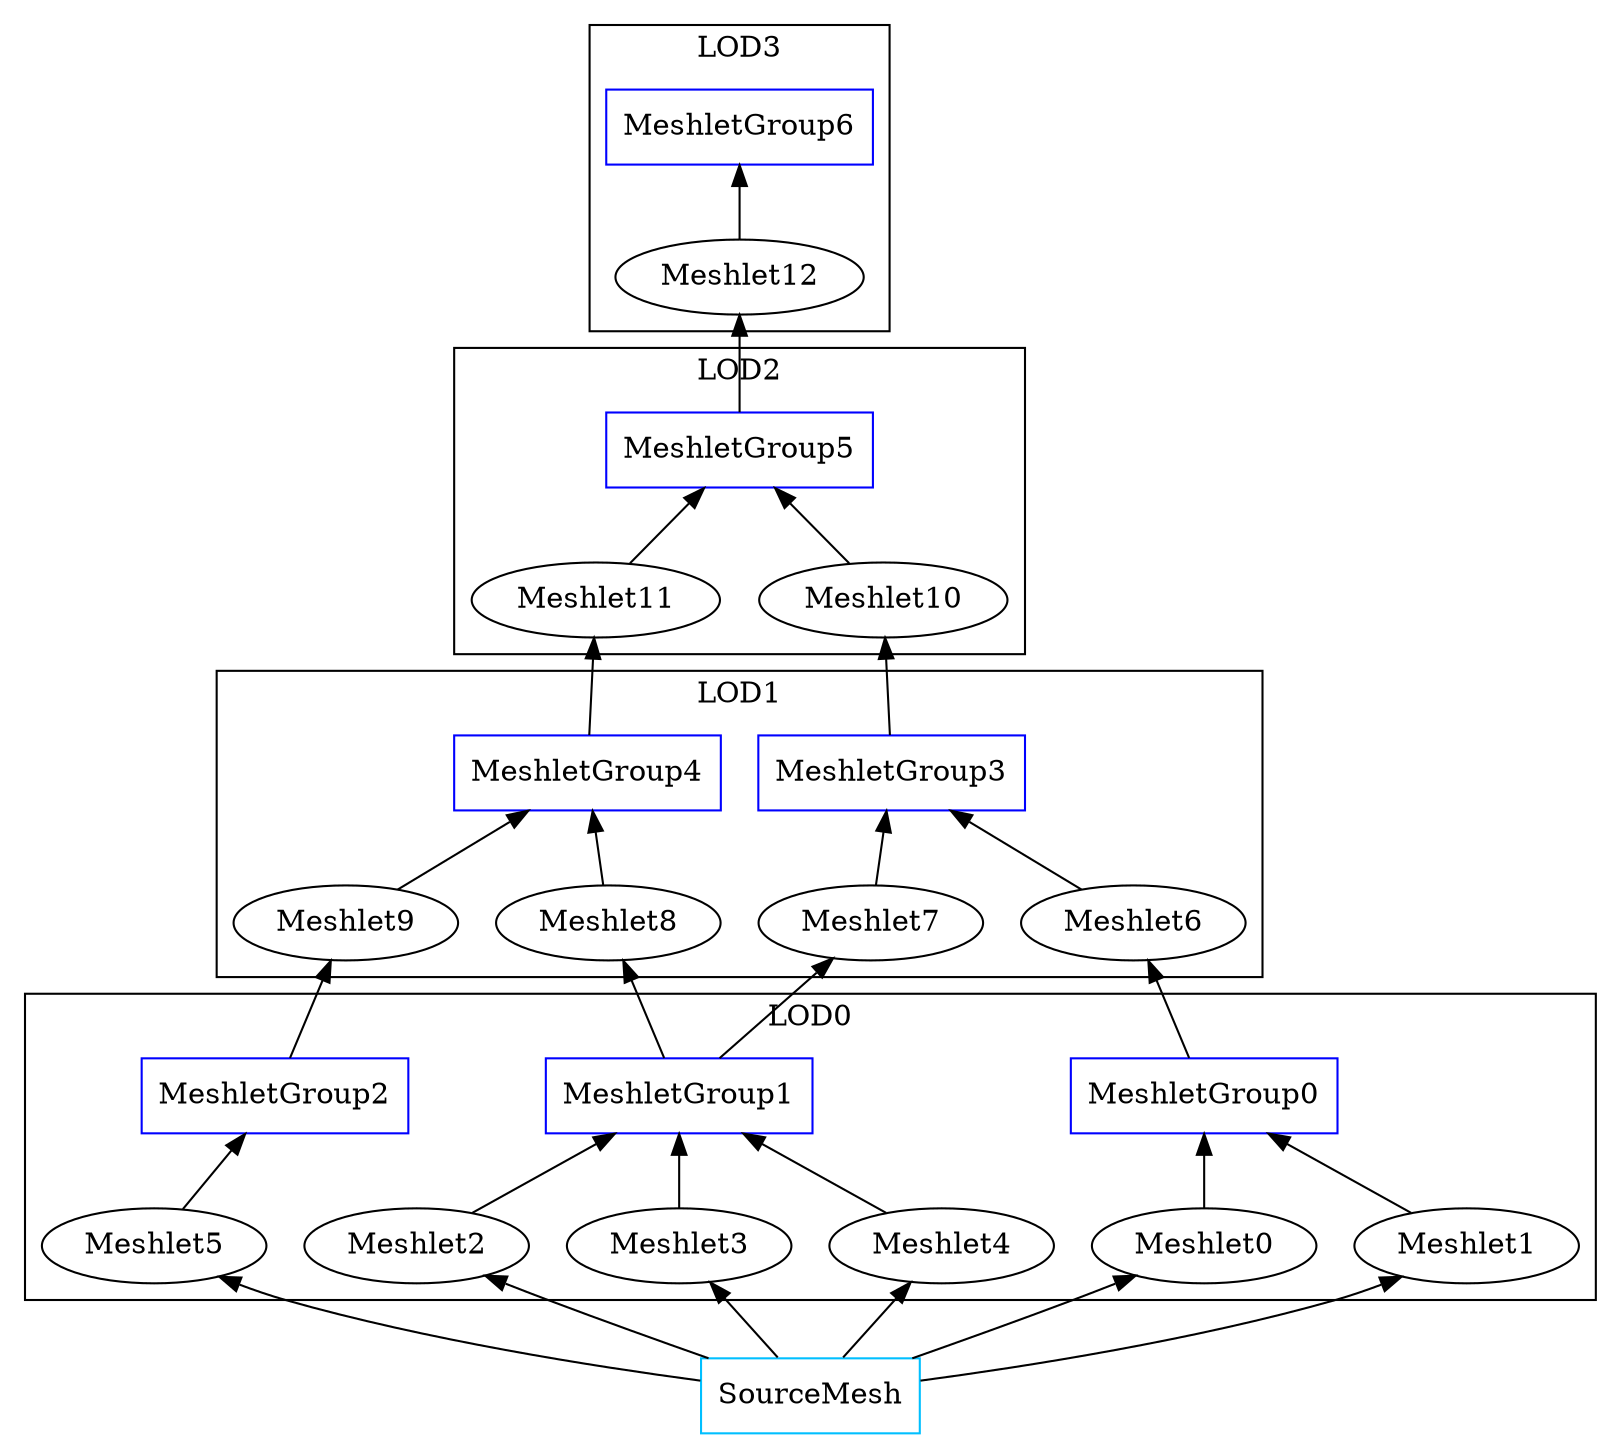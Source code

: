 
digraph CLOD_DAG {
	MeshletGroup0->Meshlet0 [dir="back"]
	MeshletGroup0->Meshlet1 [dir="back"]
	
	MeshletGroup1->Meshlet2 [dir="back"]
	MeshletGroup1->Meshlet3 [dir="back"]
	MeshletGroup1->Meshlet4 [dir="back"]
	
	MeshletGroup2->Meshlet5 [dir="back"]
	
	MeshletGroup0 [shape="box",color="blue"]
	MeshletGroup1 [shape="box",color="blue"]
	MeshletGroup2 [shape="box",color="blue"]
	
	subgraph cluster_0 {
		MeshletGroup0
		MeshletGroup1
		MeshletGroup2
		Meshlet0
		Meshlet1
		Meshlet2
		Meshlet3
		Meshlet4
		Meshlet5
		label="LOD0"
	}
	
	
	Meshlet6->MeshletGroup0 [dir="back"]
	
	Meshlet7->MeshletGroup1 [dir="back"]
	Meshlet8->MeshletGroup1 [dir="back"]
	
	Meshlet9->MeshletGroup2 [dir="back"]
	
	MeshletGroup3->Meshlet6 [dir="back"]
	MeshletGroup3->Meshlet7 [dir="back"]
	
	MeshletGroup4->Meshlet8 [dir="back"]
	MeshletGroup4->Meshlet9 [arrowhead=""] [dir="back"]
	
	MeshletGroup3 [shape="box",color="blue"]
	MeshletGroup4 [shape="box",color="blue"]
	
	subgraph cluster_1 {
		MeshletGroup3
		MeshletGroup4
		Meshlet6
		Meshlet7
		Meshlet8
		Meshlet9
		label="LOD1"
	}
	
	
	Meshlet10->MeshletGroup3 [dir="back"]
	Meshlet11->MeshletGroup4 [dir="back"]
	
	MeshletGroup5->Meshlet10 [dir="back"]
	MeshletGroup5->Meshlet11 [dir="back"]
	
	MeshletGroup5 [shape="box",color="blue"]
	
	subgraph cluster_2 {
		MeshletGroup5
		Meshlet10
		Meshlet11
		label="LOD2"
	}
	
	
	Meshlet12->MeshletGroup5 [dir="back"]
	MeshletGroup6->Meshlet12 [dir="back"]
	
	MeshletGroup6 [shape="box",color="blue"]
	
	subgraph cluster_3 {
		MeshletGroup6
		Meshlet12
		label="LOD3"
	}
	
	Meshlet0->SourceMesh [dir="back"]
	Meshlet1->SourceMesh [dir="back"]
	Meshlet2->SourceMesh [dir="back"]
	Meshlet3->SourceMesh [dir="back"]
	Meshlet4->SourceMesh [dir="back"]
	Meshlet5->SourceMesh [dir="back"]
	
	SourceMesh [shape="box", color="deepskyblue"]
}
